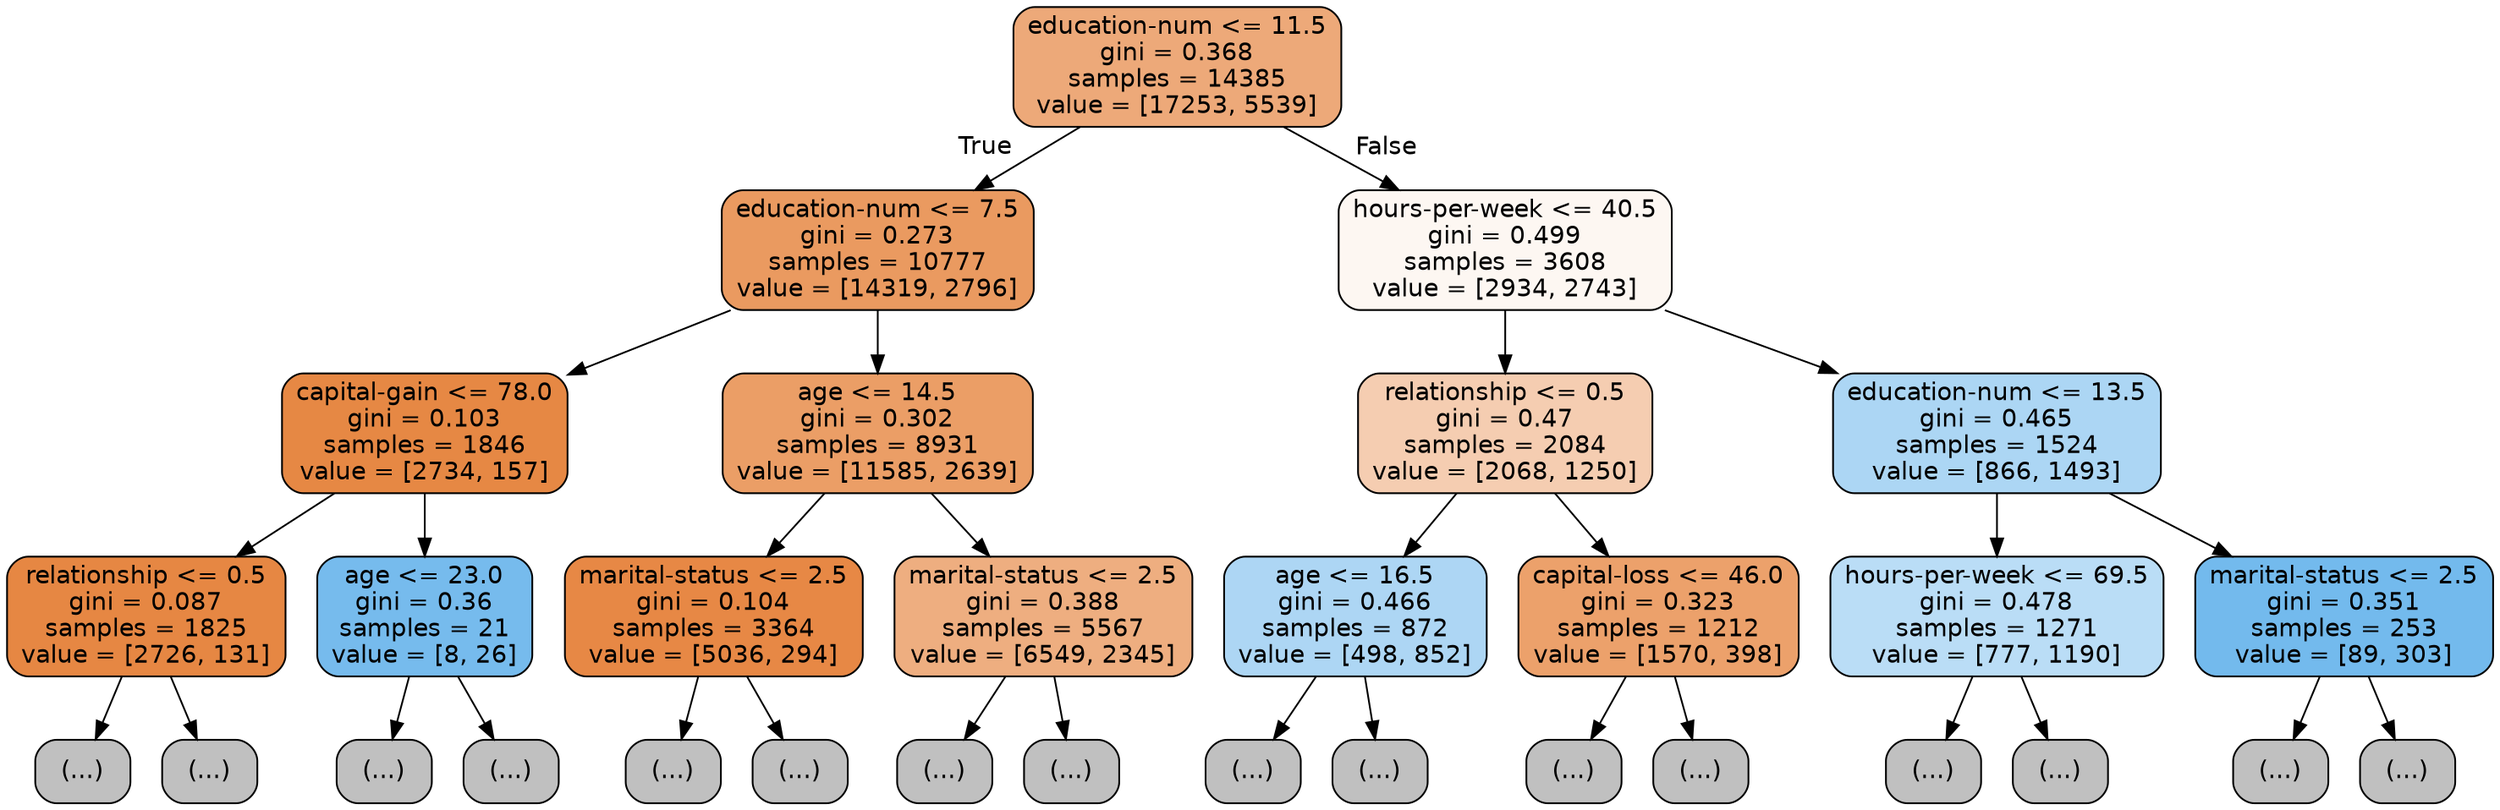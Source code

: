 digraph Tree {
node [shape=box, style="filled, rounded", color="black", fontname=helvetica] ;
edge [fontname=helvetica] ;
0 [label="education-num <= 11.5\ngini = 0.368\nsamples = 14385\nvalue = [17253, 5539]", fillcolor="#eda979"] ;
1 [label="education-num <= 7.5\ngini = 0.273\nsamples = 10777\nvalue = [14319, 2796]", fillcolor="#ea9a60"] ;
0 -> 1 [labeldistance=2.5, labelangle=45, headlabel="True"] ;
2 [label="capital-gain <= 78.0\ngini = 0.103\nsamples = 1846\nvalue = [2734, 157]", fillcolor="#e68844"] ;
1 -> 2 ;
3 [label="relationship <= 0.5\ngini = 0.087\nsamples = 1825\nvalue = [2726, 131]", fillcolor="#e68743"] ;
2 -> 3 ;
4 [label="(...)", fillcolor="#C0C0C0"] ;
3 -> 4 ;
59 [label="(...)", fillcolor="#C0C0C0"] ;
3 -> 59 ;
102 [label="age <= 23.0\ngini = 0.36\nsamples = 21\nvalue = [8, 26]", fillcolor="#76bbed"] ;
2 -> 102 ;
103 [label="(...)", fillcolor="#C0C0C0"] ;
102 -> 103 ;
104 [label="(...)", fillcolor="#C0C0C0"] ;
102 -> 104 ;
105 [label="age <= 14.5\ngini = 0.302\nsamples = 8931\nvalue = [11585, 2639]", fillcolor="#eb9e66"] ;
1 -> 105 ;
106 [label="marital-status <= 2.5\ngini = 0.104\nsamples = 3364\nvalue = [5036, 294]", fillcolor="#e78845"] ;
105 -> 106 ;
107 [label="(...)", fillcolor="#C0C0C0"] ;
106 -> 107 ;
162 [label="(...)", fillcolor="#C0C0C0"] ;
106 -> 162 ;
213 [label="marital-status <= 2.5\ngini = 0.388\nsamples = 5567\nvalue = [6549, 2345]", fillcolor="#eeae80"] ;
105 -> 213 ;
214 [label="(...)", fillcolor="#C0C0C0"] ;
213 -> 214 ;
307 [label="(...)", fillcolor="#C0C0C0"] ;
213 -> 307 ;
384 [label="hours-per-week <= 40.5\ngini = 0.499\nsamples = 3608\nvalue = [2934, 2743]", fillcolor="#fdf7f2"] ;
0 -> 384 [labeldistance=2.5, labelangle=-45, headlabel="False"] ;
385 [label="relationship <= 0.5\ngini = 0.47\nsamples = 2084\nvalue = [2068, 1250]", fillcolor="#f5cdb1"] ;
384 -> 385 ;
386 [label="age <= 16.5\ngini = 0.466\nsamples = 872\nvalue = [498, 852]", fillcolor="#add6f4"] ;
385 -> 386 ;
387 [label="(...)", fillcolor="#C0C0C0"] ;
386 -> 387 ;
402 [label="(...)", fillcolor="#C0C0C0"] ;
386 -> 402 ;
437 [label="capital-loss <= 46.0\ngini = 0.323\nsamples = 1212\nvalue = [1570, 398]", fillcolor="#eca16b"] ;
385 -> 437 ;
438 [label="(...)", fillcolor="#C0C0C0"] ;
437 -> 438 ;
529 [label="(...)", fillcolor="#C0C0C0"] ;
437 -> 529 ;
532 [label="education-num <= 13.5\ngini = 0.465\nsamples = 1524\nvalue = [866, 1493]", fillcolor="#acd6f4"] ;
384 -> 532 ;
533 [label="hours-per-week <= 69.5\ngini = 0.478\nsamples = 1271\nvalue = [777, 1190]", fillcolor="#baddf6"] ;
532 -> 533 ;
534 [label="(...)", fillcolor="#C0C0C0"] ;
533 -> 534 ;
597 [label="(...)", fillcolor="#C0C0C0"] ;
533 -> 597 ;
602 [label="marital-status <= 2.5\ngini = 0.351\nsamples = 253\nvalue = [89, 303]", fillcolor="#73baed"] ;
532 -> 602 ;
603 [label="(...)", fillcolor="#C0C0C0"] ;
602 -> 603 ;
624 [label="(...)", fillcolor="#C0C0C0"] ;
602 -> 624 ;
}